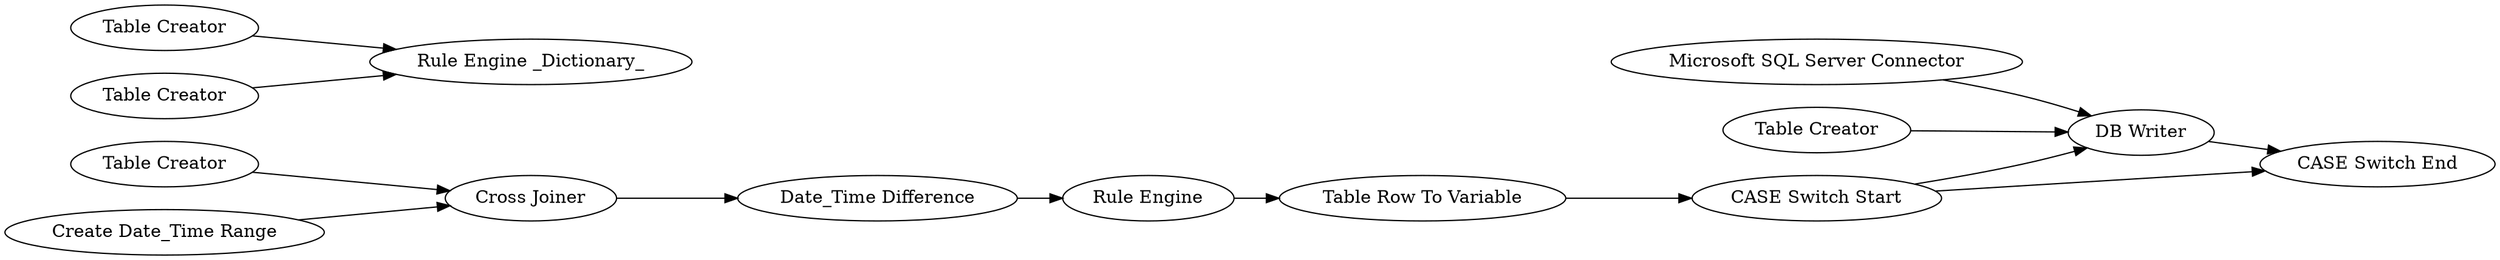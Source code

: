 digraph {
	12 -> 13
	16 -> 15
	3 -> 2
	14 -> 17
	8 -> 9
	13 -> 14
	15 -> 17
	14 -> 15
	1 -> 2
	9 -> 10
	6 -> 9
	10 -> 12
	18 -> 15
	16 [label="Microsoft SQL Server Connector"]
	14 [label="CASE Switch Start"]
	13 [label="Table Row To Variable"]
	1 [label="Table Creator"]
	9 [label="Cross Joiner"]
	18 [label="Table Creator"]
	6 [label="Create Date_Time Range"]
	8 [label="Table Creator"]
	15 [label="DB Writer"]
	12 [label="Rule Engine"]
	17 [label="CASE Switch End"]
	3 [label="Table Creator"]
	2 [label="Rule Engine _Dictionary_"]
	10 [label="Date_Time Difference"]
	rankdir=LR
}
